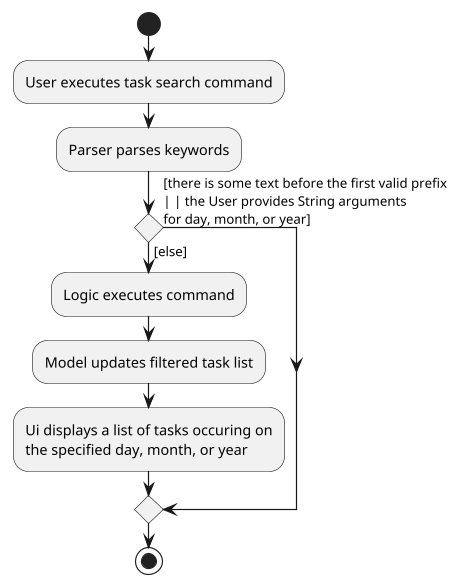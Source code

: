 @startuml
scale 1.2
start
:User executes task search command;
:Parser parses keywords;
if () then ([else])
    :Logic executes command;
    :Model updates filtered task list;
    :Ui displays a list of tasks occuring on
    the specified day, month, or year;
else ([there is some text before the first valid prefix
| | the User provides String arguments
for day, month, or year])
endif
stop
@enduml
